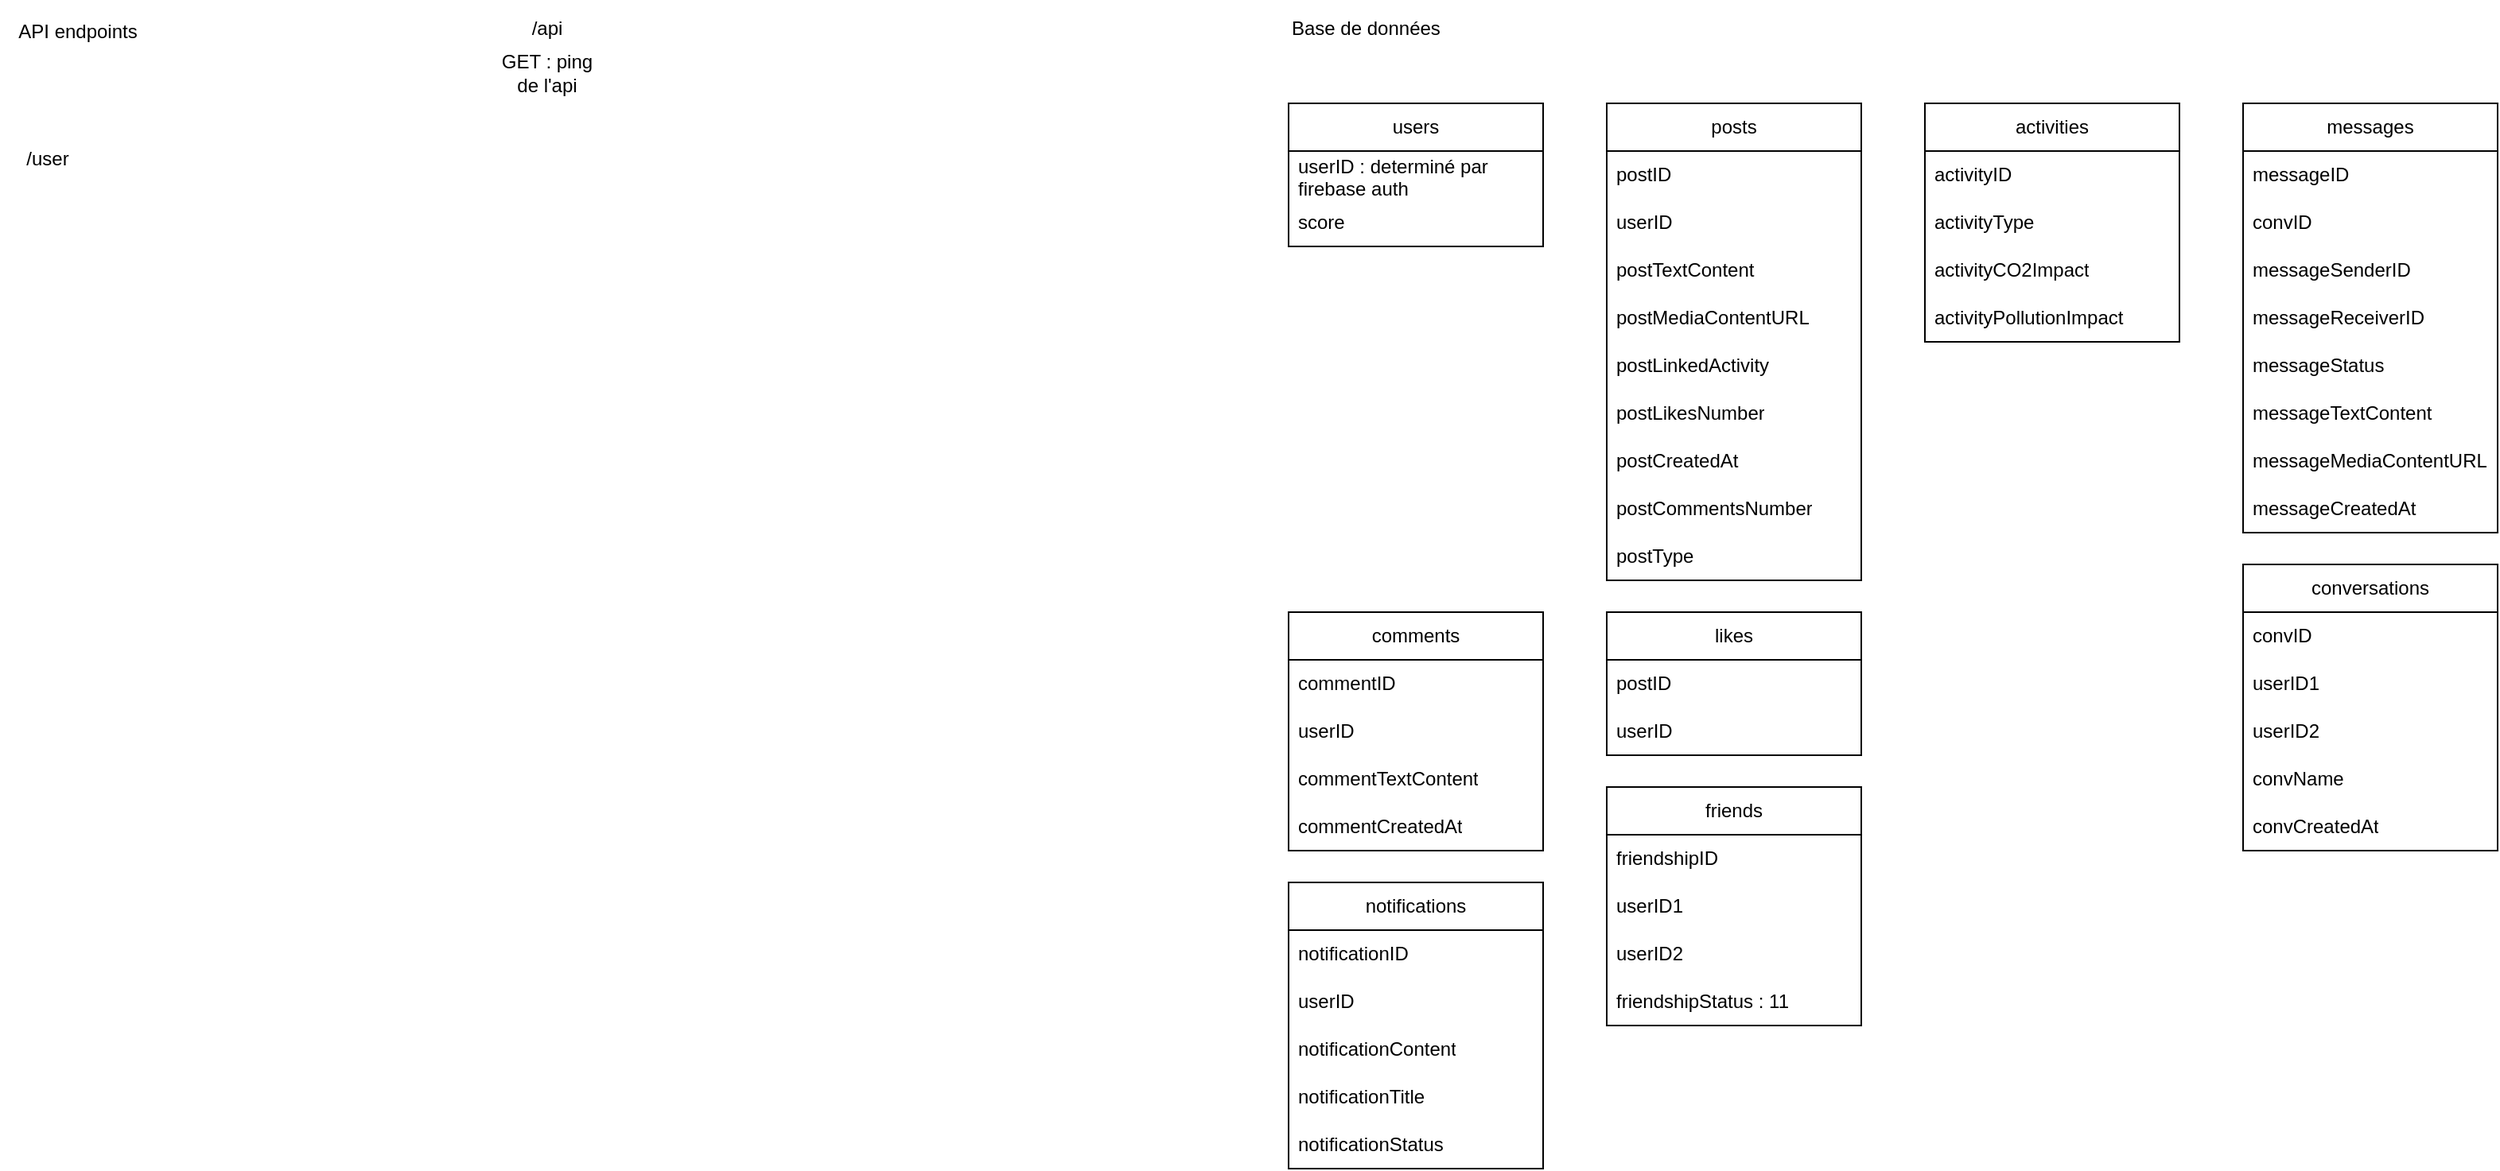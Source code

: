<mxfile version="23.1.2" type="github">
  <diagram name="Page-1" id="gJCeHM2gV0pmozg1SszH">
    <mxGraphModel dx="1103" dy="584" grid="1" gridSize="10" guides="1" tooltips="1" connect="1" arrows="1" fold="1" page="1" pageScale="1" pageWidth="827" pageHeight="1169" math="0" shadow="0">
      <root>
        <mxCell id="0" />
        <mxCell id="1" parent="0" />
        <mxCell id="p39Hn3Q_P3_oboKVLTF0-1" value="API endpoints" style="text;html=1;strokeColor=none;fillColor=none;align=center;verticalAlign=middle;whiteSpace=wrap;rounded=0;" parent="1" vertex="1">
          <mxGeometry x="74" y="60" width="90" height="30" as="geometry" />
        </mxCell>
        <mxCell id="p39Hn3Q_P3_oboKVLTF0-2" value="/api" style="text;html=1;strokeColor=none;fillColor=none;align=center;verticalAlign=middle;whiteSpace=wrap;rounded=0;" parent="1" vertex="1">
          <mxGeometry x="384" y="55" width="60" height="35" as="geometry" />
        </mxCell>
        <mxCell id="p39Hn3Q_P3_oboKVLTF0-4" value="GET : ping de l&#39;api" style="text;html=1;strokeColor=none;fillColor=none;align=center;verticalAlign=middle;whiteSpace=wrap;rounded=0;" parent="1" vertex="1">
          <mxGeometry x="384" y="86" width="60" height="30" as="geometry" />
        </mxCell>
        <mxCell id="p39Hn3Q_P3_oboKVLTF0-6" value="/user" style="text;html=1;strokeColor=none;fillColor=none;align=center;verticalAlign=middle;whiteSpace=wrap;rounded=0;" parent="1" vertex="1">
          <mxGeometry x="70" y="140" width="60" height="30" as="geometry" />
        </mxCell>
        <mxCell id="B_tIVHRJFO0Xtfc5E0j4-1" value="Base de données" style="text;html=1;strokeColor=none;fillColor=none;align=left;verticalAlign=middle;whiteSpace=wrap;rounded=0;" vertex="1" parent="1">
          <mxGeometry x="880" y="57.5" width="100" height="30" as="geometry" />
        </mxCell>
        <mxCell id="B_tIVHRJFO0Xtfc5E0j4-2" value="users" style="swimlane;fontStyle=0;childLayout=stackLayout;horizontal=1;startSize=30;horizontalStack=0;resizeParent=1;resizeParentMax=0;resizeLast=0;collapsible=1;marginBottom=0;whiteSpace=wrap;html=1;" vertex="1" parent="1">
          <mxGeometry x="880" y="120" width="160" height="90" as="geometry">
            <mxRectangle x="880" y="120" width="70" height="30" as="alternateBounds" />
          </mxGeometry>
        </mxCell>
        <mxCell id="B_tIVHRJFO0Xtfc5E0j4-3" value="userID : determiné par firebase auth" style="text;strokeColor=none;fillColor=none;align=left;verticalAlign=middle;spacingLeft=4;spacingRight=4;overflow=hidden;points=[[0,0.5],[1,0.5]];portConstraint=eastwest;rotatable=0;whiteSpace=wrap;html=1;" vertex="1" parent="B_tIVHRJFO0Xtfc5E0j4-2">
          <mxGeometry y="30" width="160" height="30" as="geometry" />
        </mxCell>
        <mxCell id="B_tIVHRJFO0Xtfc5E0j4-37" value="score" style="text;strokeColor=none;fillColor=none;align=left;verticalAlign=middle;spacingLeft=4;spacingRight=4;overflow=hidden;points=[[0,0.5],[1,0.5]];portConstraint=eastwest;rotatable=0;whiteSpace=wrap;html=1;" vertex="1" parent="B_tIVHRJFO0Xtfc5E0j4-2">
          <mxGeometry y="60" width="160" height="30" as="geometry" />
        </mxCell>
        <mxCell id="B_tIVHRJFO0Xtfc5E0j4-6" value="posts" style="swimlane;fontStyle=0;childLayout=stackLayout;horizontal=1;startSize=30;horizontalStack=0;resizeParent=1;resizeParentMax=0;resizeLast=0;collapsible=1;marginBottom=0;whiteSpace=wrap;html=1;" vertex="1" parent="1">
          <mxGeometry x="1080" y="120" width="160" height="300" as="geometry" />
        </mxCell>
        <mxCell id="B_tIVHRJFO0Xtfc5E0j4-7" value="postID" style="text;strokeColor=none;fillColor=none;align=left;verticalAlign=middle;spacingLeft=4;spacingRight=4;overflow=hidden;points=[[0,0.5],[1,0.5]];portConstraint=eastwest;rotatable=0;whiteSpace=wrap;html=1;" vertex="1" parent="B_tIVHRJFO0Xtfc5E0j4-6">
          <mxGeometry y="30" width="160" height="30" as="geometry" />
        </mxCell>
        <mxCell id="B_tIVHRJFO0Xtfc5E0j4-8" value="userID" style="text;strokeColor=none;fillColor=none;align=left;verticalAlign=middle;spacingLeft=4;spacingRight=4;overflow=hidden;points=[[0,0.5],[1,0.5]];portConstraint=eastwest;rotatable=0;whiteSpace=wrap;html=1;" vertex="1" parent="B_tIVHRJFO0Xtfc5E0j4-6">
          <mxGeometry y="60" width="160" height="30" as="geometry" />
        </mxCell>
        <mxCell id="B_tIVHRJFO0Xtfc5E0j4-9" value="postTextContent" style="text;strokeColor=none;fillColor=none;align=left;verticalAlign=middle;spacingLeft=4;spacingRight=4;overflow=hidden;points=[[0,0.5],[1,0.5]];portConstraint=eastwest;rotatable=0;whiteSpace=wrap;html=1;" vertex="1" parent="B_tIVHRJFO0Xtfc5E0j4-6">
          <mxGeometry y="90" width="160" height="30" as="geometry" />
        </mxCell>
        <mxCell id="B_tIVHRJFO0Xtfc5E0j4-30" value="postMediaContentURL" style="text;strokeColor=none;fillColor=none;align=left;verticalAlign=middle;spacingLeft=4;spacingRight=4;overflow=hidden;points=[[0,0.5],[1,0.5]];portConstraint=eastwest;rotatable=0;whiteSpace=wrap;html=1;" vertex="1" parent="B_tIVHRJFO0Xtfc5E0j4-6">
          <mxGeometry y="120" width="160" height="30" as="geometry" />
        </mxCell>
        <mxCell id="B_tIVHRJFO0Xtfc5E0j4-31" value="postLinkedActivity" style="text;strokeColor=none;fillColor=none;align=left;verticalAlign=middle;spacingLeft=4;spacingRight=4;overflow=hidden;points=[[0,0.5],[1,0.5]];portConstraint=eastwest;rotatable=0;whiteSpace=wrap;html=1;" vertex="1" parent="B_tIVHRJFO0Xtfc5E0j4-6">
          <mxGeometry y="150" width="160" height="30" as="geometry" />
        </mxCell>
        <mxCell id="B_tIVHRJFO0Xtfc5E0j4-32" value="postLikesNumber" style="text;strokeColor=none;fillColor=none;align=left;verticalAlign=middle;spacingLeft=4;spacingRight=4;overflow=hidden;points=[[0,0.5],[1,0.5]];portConstraint=eastwest;rotatable=0;whiteSpace=wrap;html=1;" vertex="1" parent="B_tIVHRJFO0Xtfc5E0j4-6">
          <mxGeometry y="180" width="160" height="30" as="geometry" />
        </mxCell>
        <mxCell id="B_tIVHRJFO0Xtfc5E0j4-33" value="postCreatedAt" style="text;strokeColor=none;fillColor=none;align=left;verticalAlign=middle;spacingLeft=4;spacingRight=4;overflow=hidden;points=[[0,0.5],[1,0.5]];portConstraint=eastwest;rotatable=0;whiteSpace=wrap;html=1;" vertex="1" parent="B_tIVHRJFO0Xtfc5E0j4-6">
          <mxGeometry y="210" width="160" height="30" as="geometry" />
        </mxCell>
        <mxCell id="B_tIVHRJFO0Xtfc5E0j4-34" value="postCommentsNumber" style="text;strokeColor=none;fillColor=none;align=left;verticalAlign=middle;spacingLeft=4;spacingRight=4;overflow=hidden;points=[[0,0.5],[1,0.5]];portConstraint=eastwest;rotatable=0;whiteSpace=wrap;html=1;" vertex="1" parent="B_tIVHRJFO0Xtfc5E0j4-6">
          <mxGeometry y="240" width="160" height="30" as="geometry" />
        </mxCell>
        <mxCell id="B_tIVHRJFO0Xtfc5E0j4-36" value="postType" style="text;strokeColor=none;fillColor=none;align=left;verticalAlign=middle;spacingLeft=4;spacingRight=4;overflow=hidden;points=[[0,0.5],[1,0.5]];portConstraint=eastwest;rotatable=0;whiteSpace=wrap;html=1;" vertex="1" parent="B_tIVHRJFO0Xtfc5E0j4-6">
          <mxGeometry y="270" width="160" height="30" as="geometry" />
        </mxCell>
        <mxCell id="B_tIVHRJFO0Xtfc5E0j4-10" value="activities" style="swimlane;fontStyle=0;childLayout=stackLayout;horizontal=1;startSize=30;horizontalStack=0;resizeParent=1;resizeParentMax=0;resizeLast=0;collapsible=1;marginBottom=0;whiteSpace=wrap;html=1;" vertex="1" parent="1">
          <mxGeometry x="1280" y="120" width="160" height="150" as="geometry" />
        </mxCell>
        <mxCell id="B_tIVHRJFO0Xtfc5E0j4-11" value="activityID" style="text;strokeColor=none;fillColor=none;align=left;verticalAlign=middle;spacingLeft=4;spacingRight=4;overflow=hidden;points=[[0,0.5],[1,0.5]];portConstraint=eastwest;rotatable=0;whiteSpace=wrap;html=1;" vertex="1" parent="B_tIVHRJFO0Xtfc5E0j4-10">
          <mxGeometry y="30" width="160" height="30" as="geometry" />
        </mxCell>
        <mxCell id="B_tIVHRJFO0Xtfc5E0j4-12" value="activityType" style="text;strokeColor=none;fillColor=none;align=left;verticalAlign=middle;spacingLeft=4;spacingRight=4;overflow=hidden;points=[[0,0.5],[1,0.5]];portConstraint=eastwest;rotatable=0;whiteSpace=wrap;html=1;" vertex="1" parent="B_tIVHRJFO0Xtfc5E0j4-10">
          <mxGeometry y="60" width="160" height="30" as="geometry" />
        </mxCell>
        <mxCell id="B_tIVHRJFO0Xtfc5E0j4-13" value="activityCO2Impact" style="text;strokeColor=none;fillColor=none;align=left;verticalAlign=middle;spacingLeft=4;spacingRight=4;overflow=hidden;points=[[0,0.5],[1,0.5]];portConstraint=eastwest;rotatable=0;whiteSpace=wrap;html=1;" vertex="1" parent="B_tIVHRJFO0Xtfc5E0j4-10">
          <mxGeometry y="90" width="160" height="30" as="geometry" />
        </mxCell>
        <mxCell id="B_tIVHRJFO0Xtfc5E0j4-38" value="activityPollutionImpact" style="text;strokeColor=none;fillColor=none;align=left;verticalAlign=middle;spacingLeft=4;spacingRight=4;overflow=hidden;points=[[0,0.5],[1,0.5]];portConstraint=eastwest;rotatable=0;whiteSpace=wrap;html=1;" vertex="1" parent="B_tIVHRJFO0Xtfc5E0j4-10">
          <mxGeometry y="120" width="160" height="30" as="geometry" />
        </mxCell>
        <mxCell id="B_tIVHRJFO0Xtfc5E0j4-14" value="messages" style="swimlane;fontStyle=0;childLayout=stackLayout;horizontal=1;startSize=30;horizontalStack=0;resizeParent=1;resizeParentMax=0;resizeLast=0;collapsible=1;marginBottom=0;whiteSpace=wrap;html=1;" vertex="1" parent="1">
          <mxGeometry x="1480" y="120" width="160" height="270" as="geometry" />
        </mxCell>
        <mxCell id="B_tIVHRJFO0Xtfc5E0j4-15" value="messageID" style="text;strokeColor=none;fillColor=none;align=left;verticalAlign=middle;spacingLeft=4;spacingRight=4;overflow=hidden;points=[[0,0.5],[1,0.5]];portConstraint=eastwest;rotatable=0;whiteSpace=wrap;html=1;" vertex="1" parent="B_tIVHRJFO0Xtfc5E0j4-14">
          <mxGeometry y="30" width="160" height="30" as="geometry" />
        </mxCell>
        <mxCell id="B_tIVHRJFO0Xtfc5E0j4-16" value="convID" style="text;strokeColor=none;fillColor=none;align=left;verticalAlign=middle;spacingLeft=4;spacingRight=4;overflow=hidden;points=[[0,0.5],[1,0.5]];portConstraint=eastwest;rotatable=0;whiteSpace=wrap;html=1;" vertex="1" parent="B_tIVHRJFO0Xtfc5E0j4-14">
          <mxGeometry y="60" width="160" height="30" as="geometry" />
        </mxCell>
        <mxCell id="B_tIVHRJFO0Xtfc5E0j4-17" value="messageSenderID" style="text;strokeColor=none;fillColor=none;align=left;verticalAlign=middle;spacingLeft=4;spacingRight=4;overflow=hidden;points=[[0,0.5],[1,0.5]];portConstraint=eastwest;rotatable=0;whiteSpace=wrap;html=1;" vertex="1" parent="B_tIVHRJFO0Xtfc5E0j4-14">
          <mxGeometry y="90" width="160" height="30" as="geometry" />
        </mxCell>
        <mxCell id="B_tIVHRJFO0Xtfc5E0j4-24" value="messageReceiverID" style="text;strokeColor=none;fillColor=none;align=left;verticalAlign=middle;spacingLeft=4;spacingRight=4;overflow=hidden;points=[[0,0.5],[1,0.5]];portConstraint=eastwest;rotatable=0;whiteSpace=wrap;html=1;" vertex="1" parent="B_tIVHRJFO0Xtfc5E0j4-14">
          <mxGeometry y="120" width="160" height="30" as="geometry" />
        </mxCell>
        <mxCell id="B_tIVHRJFO0Xtfc5E0j4-23" value="messageStatus" style="text;strokeColor=none;fillColor=none;align=left;verticalAlign=middle;spacingLeft=4;spacingRight=4;overflow=hidden;points=[[0,0.5],[1,0.5]];portConstraint=eastwest;rotatable=0;whiteSpace=wrap;html=1;" vertex="1" parent="B_tIVHRJFO0Xtfc5E0j4-14">
          <mxGeometry y="150" width="160" height="30" as="geometry" />
        </mxCell>
        <mxCell id="B_tIVHRJFO0Xtfc5E0j4-25" value="messageTextContent" style="text;strokeColor=none;fillColor=none;align=left;verticalAlign=middle;spacingLeft=4;spacingRight=4;overflow=hidden;points=[[0,0.5],[1,0.5]];portConstraint=eastwest;rotatable=0;whiteSpace=wrap;html=1;" vertex="1" parent="B_tIVHRJFO0Xtfc5E0j4-14">
          <mxGeometry y="180" width="160" height="30" as="geometry" />
        </mxCell>
        <mxCell id="B_tIVHRJFO0Xtfc5E0j4-26" value="messageMediaContentURL" style="text;strokeColor=none;fillColor=none;align=left;verticalAlign=middle;spacingLeft=4;spacingRight=4;overflow=hidden;points=[[0,0.5],[1,0.5]];portConstraint=eastwest;rotatable=0;whiteSpace=wrap;html=1;" vertex="1" parent="B_tIVHRJFO0Xtfc5E0j4-14">
          <mxGeometry y="210" width="160" height="30" as="geometry" />
        </mxCell>
        <mxCell id="B_tIVHRJFO0Xtfc5E0j4-28" value="messageCreatedAt" style="text;strokeColor=none;fillColor=none;align=left;verticalAlign=middle;spacingLeft=4;spacingRight=4;overflow=hidden;points=[[0,0.5],[1,0.5]];portConstraint=eastwest;rotatable=0;whiteSpace=wrap;html=1;" vertex="1" parent="B_tIVHRJFO0Xtfc5E0j4-14">
          <mxGeometry y="240" width="160" height="30" as="geometry" />
        </mxCell>
        <mxCell id="B_tIVHRJFO0Xtfc5E0j4-18" value="conversations" style="swimlane;fontStyle=0;childLayout=stackLayout;horizontal=1;startSize=30;horizontalStack=0;resizeParent=1;resizeParentMax=0;resizeLast=0;collapsible=1;marginBottom=0;whiteSpace=wrap;html=1;" vertex="1" parent="1">
          <mxGeometry x="1480" y="410" width="160" height="180" as="geometry" />
        </mxCell>
        <mxCell id="B_tIVHRJFO0Xtfc5E0j4-21" value="convID" style="text;strokeColor=none;fillColor=none;align=left;verticalAlign=middle;spacingLeft=4;spacingRight=4;overflow=hidden;points=[[0,0.5],[1,0.5]];portConstraint=eastwest;rotatable=0;whiteSpace=wrap;html=1;" vertex="1" parent="B_tIVHRJFO0Xtfc5E0j4-18">
          <mxGeometry y="30" width="160" height="30" as="geometry" />
        </mxCell>
        <mxCell id="B_tIVHRJFO0Xtfc5E0j4-19" value="userID1" style="text;strokeColor=none;fillColor=none;align=left;verticalAlign=middle;spacingLeft=4;spacingRight=4;overflow=hidden;points=[[0,0.5],[1,0.5]];portConstraint=eastwest;rotatable=0;whiteSpace=wrap;html=1;" vertex="1" parent="B_tIVHRJFO0Xtfc5E0j4-18">
          <mxGeometry y="60" width="160" height="30" as="geometry" />
        </mxCell>
        <mxCell id="B_tIVHRJFO0Xtfc5E0j4-20" value="userID2" style="text;strokeColor=none;fillColor=none;align=left;verticalAlign=middle;spacingLeft=4;spacingRight=4;overflow=hidden;points=[[0,0.5],[1,0.5]];portConstraint=eastwest;rotatable=0;whiteSpace=wrap;html=1;" vertex="1" parent="B_tIVHRJFO0Xtfc5E0j4-18">
          <mxGeometry y="90" width="160" height="30" as="geometry" />
        </mxCell>
        <mxCell id="B_tIVHRJFO0Xtfc5E0j4-22" value="convName" style="text;strokeColor=none;fillColor=none;align=left;verticalAlign=middle;spacingLeft=4;spacingRight=4;overflow=hidden;points=[[0,0.5],[1,0.5]];portConstraint=eastwest;rotatable=0;whiteSpace=wrap;html=1;" vertex="1" parent="B_tIVHRJFO0Xtfc5E0j4-18">
          <mxGeometry y="120" width="160" height="30" as="geometry" />
        </mxCell>
        <mxCell id="B_tIVHRJFO0Xtfc5E0j4-29" value="convCreatedAt" style="text;strokeColor=none;fillColor=none;align=left;verticalAlign=middle;spacingLeft=4;spacingRight=4;overflow=hidden;points=[[0,0.5],[1,0.5]];portConstraint=eastwest;rotatable=0;whiteSpace=wrap;html=1;" vertex="1" parent="B_tIVHRJFO0Xtfc5E0j4-18">
          <mxGeometry y="150" width="160" height="30" as="geometry" />
        </mxCell>
        <mxCell id="B_tIVHRJFO0Xtfc5E0j4-39" value="likes" style="swimlane;fontStyle=0;childLayout=stackLayout;horizontal=1;startSize=30;horizontalStack=0;resizeParent=1;resizeParentMax=0;resizeLast=0;collapsible=1;marginBottom=0;whiteSpace=wrap;html=1;" vertex="1" parent="1">
          <mxGeometry x="1080" y="440" width="160" height="90" as="geometry" />
        </mxCell>
        <mxCell id="B_tIVHRJFO0Xtfc5E0j4-40" value="postID" style="text;strokeColor=none;fillColor=none;align=left;verticalAlign=middle;spacingLeft=4;spacingRight=4;overflow=hidden;points=[[0,0.5],[1,0.5]];portConstraint=eastwest;rotatable=0;whiteSpace=wrap;html=1;" vertex="1" parent="B_tIVHRJFO0Xtfc5E0j4-39">
          <mxGeometry y="30" width="160" height="30" as="geometry" />
        </mxCell>
        <mxCell id="B_tIVHRJFO0Xtfc5E0j4-41" value="userID" style="text;strokeColor=none;fillColor=none;align=left;verticalAlign=middle;spacingLeft=4;spacingRight=4;overflow=hidden;points=[[0,0.5],[1,0.5]];portConstraint=eastwest;rotatable=0;whiteSpace=wrap;html=1;" vertex="1" parent="B_tIVHRJFO0Xtfc5E0j4-39">
          <mxGeometry y="60" width="160" height="30" as="geometry" />
        </mxCell>
        <mxCell id="B_tIVHRJFO0Xtfc5E0j4-49" value="comments" style="swimlane;fontStyle=0;childLayout=stackLayout;horizontal=1;startSize=30;horizontalStack=0;resizeParent=1;resizeParentMax=0;resizeLast=0;collapsible=1;marginBottom=0;whiteSpace=wrap;html=1;" vertex="1" parent="1">
          <mxGeometry x="880" y="440" width="160" height="150" as="geometry" />
        </mxCell>
        <mxCell id="B_tIVHRJFO0Xtfc5E0j4-50" value="commentID" style="text;strokeColor=none;fillColor=none;align=left;verticalAlign=middle;spacingLeft=4;spacingRight=4;overflow=hidden;points=[[0,0.5],[1,0.5]];portConstraint=eastwest;rotatable=0;whiteSpace=wrap;html=1;" vertex="1" parent="B_tIVHRJFO0Xtfc5E0j4-49">
          <mxGeometry y="30" width="160" height="30" as="geometry" />
        </mxCell>
        <mxCell id="B_tIVHRJFO0Xtfc5E0j4-51" value="userID" style="text;strokeColor=none;fillColor=none;align=left;verticalAlign=middle;spacingLeft=4;spacingRight=4;overflow=hidden;points=[[0,0.5],[1,0.5]];portConstraint=eastwest;rotatable=0;whiteSpace=wrap;html=1;" vertex="1" parent="B_tIVHRJFO0Xtfc5E0j4-49">
          <mxGeometry y="60" width="160" height="30" as="geometry" />
        </mxCell>
        <mxCell id="B_tIVHRJFO0Xtfc5E0j4-52" value="commentTextContent" style="text;strokeColor=none;fillColor=none;align=left;verticalAlign=middle;spacingLeft=4;spacingRight=4;overflow=hidden;points=[[0,0.5],[1,0.5]];portConstraint=eastwest;rotatable=0;whiteSpace=wrap;html=1;" vertex="1" parent="B_tIVHRJFO0Xtfc5E0j4-49">
          <mxGeometry y="90" width="160" height="30" as="geometry" />
        </mxCell>
        <mxCell id="B_tIVHRJFO0Xtfc5E0j4-56" value="commentCreatedAt" style="text;strokeColor=none;fillColor=none;align=left;verticalAlign=middle;spacingLeft=4;spacingRight=4;overflow=hidden;points=[[0,0.5],[1,0.5]];portConstraint=eastwest;rotatable=0;whiteSpace=wrap;html=1;" vertex="1" parent="B_tIVHRJFO0Xtfc5E0j4-49">
          <mxGeometry y="120" width="160" height="30" as="geometry" />
        </mxCell>
        <mxCell id="B_tIVHRJFO0Xtfc5E0j4-59" value="friends" style="swimlane;fontStyle=0;childLayout=stackLayout;horizontal=1;startSize=30;horizontalStack=0;resizeParent=1;resizeParentMax=0;resizeLast=0;collapsible=1;marginBottom=0;whiteSpace=wrap;html=1;" vertex="1" parent="1">
          <mxGeometry x="1080" y="550" width="160" height="150" as="geometry" />
        </mxCell>
        <mxCell id="B_tIVHRJFO0Xtfc5E0j4-62" value="friendshipID" style="text;strokeColor=none;fillColor=none;align=left;verticalAlign=middle;spacingLeft=4;spacingRight=4;overflow=hidden;points=[[0,0.5],[1,0.5]];portConstraint=eastwest;rotatable=0;whiteSpace=wrap;html=1;" vertex="1" parent="B_tIVHRJFO0Xtfc5E0j4-59">
          <mxGeometry y="30" width="160" height="30" as="geometry" />
        </mxCell>
        <mxCell id="B_tIVHRJFO0Xtfc5E0j4-60" value="userID1" style="text;strokeColor=none;fillColor=none;align=left;verticalAlign=middle;spacingLeft=4;spacingRight=4;overflow=hidden;points=[[0,0.5],[1,0.5]];portConstraint=eastwest;rotatable=0;whiteSpace=wrap;html=1;" vertex="1" parent="B_tIVHRJFO0Xtfc5E0j4-59">
          <mxGeometry y="60" width="160" height="30" as="geometry" />
        </mxCell>
        <mxCell id="B_tIVHRJFO0Xtfc5E0j4-61" value="userID2" style="text;strokeColor=none;fillColor=none;align=left;verticalAlign=middle;spacingLeft=4;spacingRight=4;overflow=hidden;points=[[0,0.5],[1,0.5]];portConstraint=eastwest;rotatable=0;whiteSpace=wrap;html=1;" vertex="1" parent="B_tIVHRJFO0Xtfc5E0j4-59">
          <mxGeometry y="90" width="160" height="30" as="geometry" />
        </mxCell>
        <mxCell id="B_tIVHRJFO0Xtfc5E0j4-63" value="friendshipStatus : 11" style="text;strokeColor=none;fillColor=none;align=left;verticalAlign=middle;spacingLeft=4;spacingRight=4;overflow=hidden;points=[[0,0.5],[1,0.5]];portConstraint=eastwest;rotatable=0;whiteSpace=wrap;html=1;" vertex="1" parent="B_tIVHRJFO0Xtfc5E0j4-59">
          <mxGeometry y="120" width="160" height="30" as="geometry" />
        </mxCell>
        <mxCell id="B_tIVHRJFO0Xtfc5E0j4-64" value="notifications" style="swimlane;fontStyle=0;childLayout=stackLayout;horizontal=1;startSize=30;horizontalStack=0;resizeParent=1;resizeParentMax=0;resizeLast=0;collapsible=1;marginBottom=0;whiteSpace=wrap;html=1;" vertex="1" parent="1">
          <mxGeometry x="880" y="610" width="160" height="180" as="geometry" />
        </mxCell>
        <mxCell id="B_tIVHRJFO0Xtfc5E0j4-65" value="notificationID" style="text;strokeColor=none;fillColor=none;align=left;verticalAlign=middle;spacingLeft=4;spacingRight=4;overflow=hidden;points=[[0,0.5],[1,0.5]];portConstraint=eastwest;rotatable=0;whiteSpace=wrap;html=1;" vertex="1" parent="B_tIVHRJFO0Xtfc5E0j4-64">
          <mxGeometry y="30" width="160" height="30" as="geometry" />
        </mxCell>
        <mxCell id="B_tIVHRJFO0Xtfc5E0j4-66" value="userID" style="text;strokeColor=none;fillColor=none;align=left;verticalAlign=middle;spacingLeft=4;spacingRight=4;overflow=hidden;points=[[0,0.5],[1,0.5]];portConstraint=eastwest;rotatable=0;whiteSpace=wrap;html=1;" vertex="1" parent="B_tIVHRJFO0Xtfc5E0j4-64">
          <mxGeometry y="60" width="160" height="30" as="geometry" />
        </mxCell>
        <mxCell id="B_tIVHRJFO0Xtfc5E0j4-67" value="notificationContent" style="text;strokeColor=none;fillColor=none;align=left;verticalAlign=middle;spacingLeft=4;spacingRight=4;overflow=hidden;points=[[0,0.5],[1,0.5]];portConstraint=eastwest;rotatable=0;whiteSpace=wrap;html=1;" vertex="1" parent="B_tIVHRJFO0Xtfc5E0j4-64">
          <mxGeometry y="90" width="160" height="30" as="geometry" />
        </mxCell>
        <mxCell id="B_tIVHRJFO0Xtfc5E0j4-68" value="notificationTitle" style="text;strokeColor=none;fillColor=none;align=left;verticalAlign=middle;spacingLeft=4;spacingRight=4;overflow=hidden;points=[[0,0.5],[1,0.5]];portConstraint=eastwest;rotatable=0;whiteSpace=wrap;html=1;" vertex="1" parent="B_tIVHRJFO0Xtfc5E0j4-64">
          <mxGeometry y="120" width="160" height="30" as="geometry" />
        </mxCell>
        <mxCell id="B_tIVHRJFO0Xtfc5E0j4-69" value="notificationStatus" style="text;strokeColor=none;fillColor=none;align=left;verticalAlign=middle;spacingLeft=4;spacingRight=4;overflow=hidden;points=[[0,0.5],[1,0.5]];portConstraint=eastwest;rotatable=0;whiteSpace=wrap;html=1;" vertex="1" parent="B_tIVHRJFO0Xtfc5E0j4-64">
          <mxGeometry y="150" width="160" height="30" as="geometry" />
        </mxCell>
      </root>
    </mxGraphModel>
  </diagram>
</mxfile>
